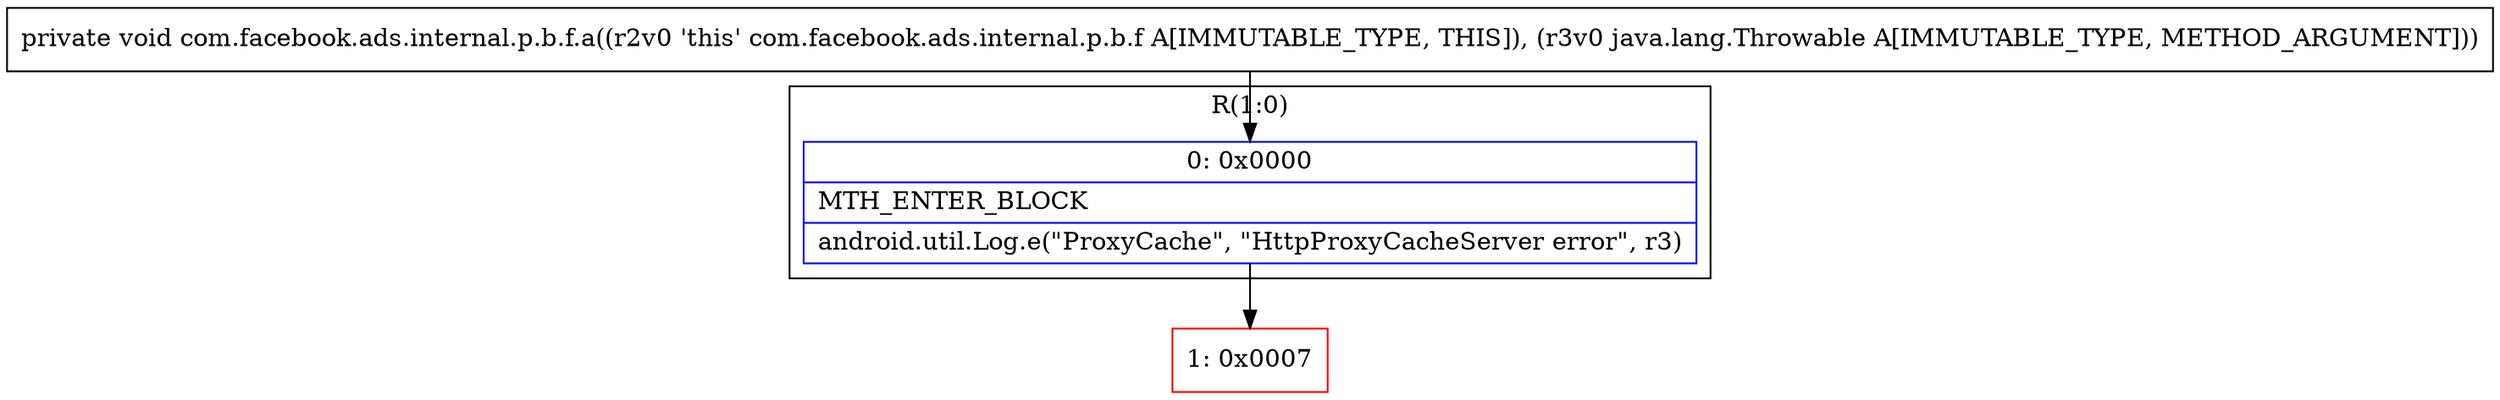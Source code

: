 digraph "CFG forcom.facebook.ads.internal.p.b.f.a(Ljava\/lang\/Throwable;)V" {
subgraph cluster_Region_1580228434 {
label = "R(1:0)";
node [shape=record,color=blue];
Node_0 [shape=record,label="{0\:\ 0x0000|MTH_ENTER_BLOCK\l|android.util.Log.e(\"ProxyCache\", \"HttpProxyCacheServer error\", r3)\l}"];
}
Node_1 [shape=record,color=red,label="{1\:\ 0x0007}"];
MethodNode[shape=record,label="{private void com.facebook.ads.internal.p.b.f.a((r2v0 'this' com.facebook.ads.internal.p.b.f A[IMMUTABLE_TYPE, THIS]), (r3v0 java.lang.Throwable A[IMMUTABLE_TYPE, METHOD_ARGUMENT])) }"];
MethodNode -> Node_0;
Node_0 -> Node_1;
}

